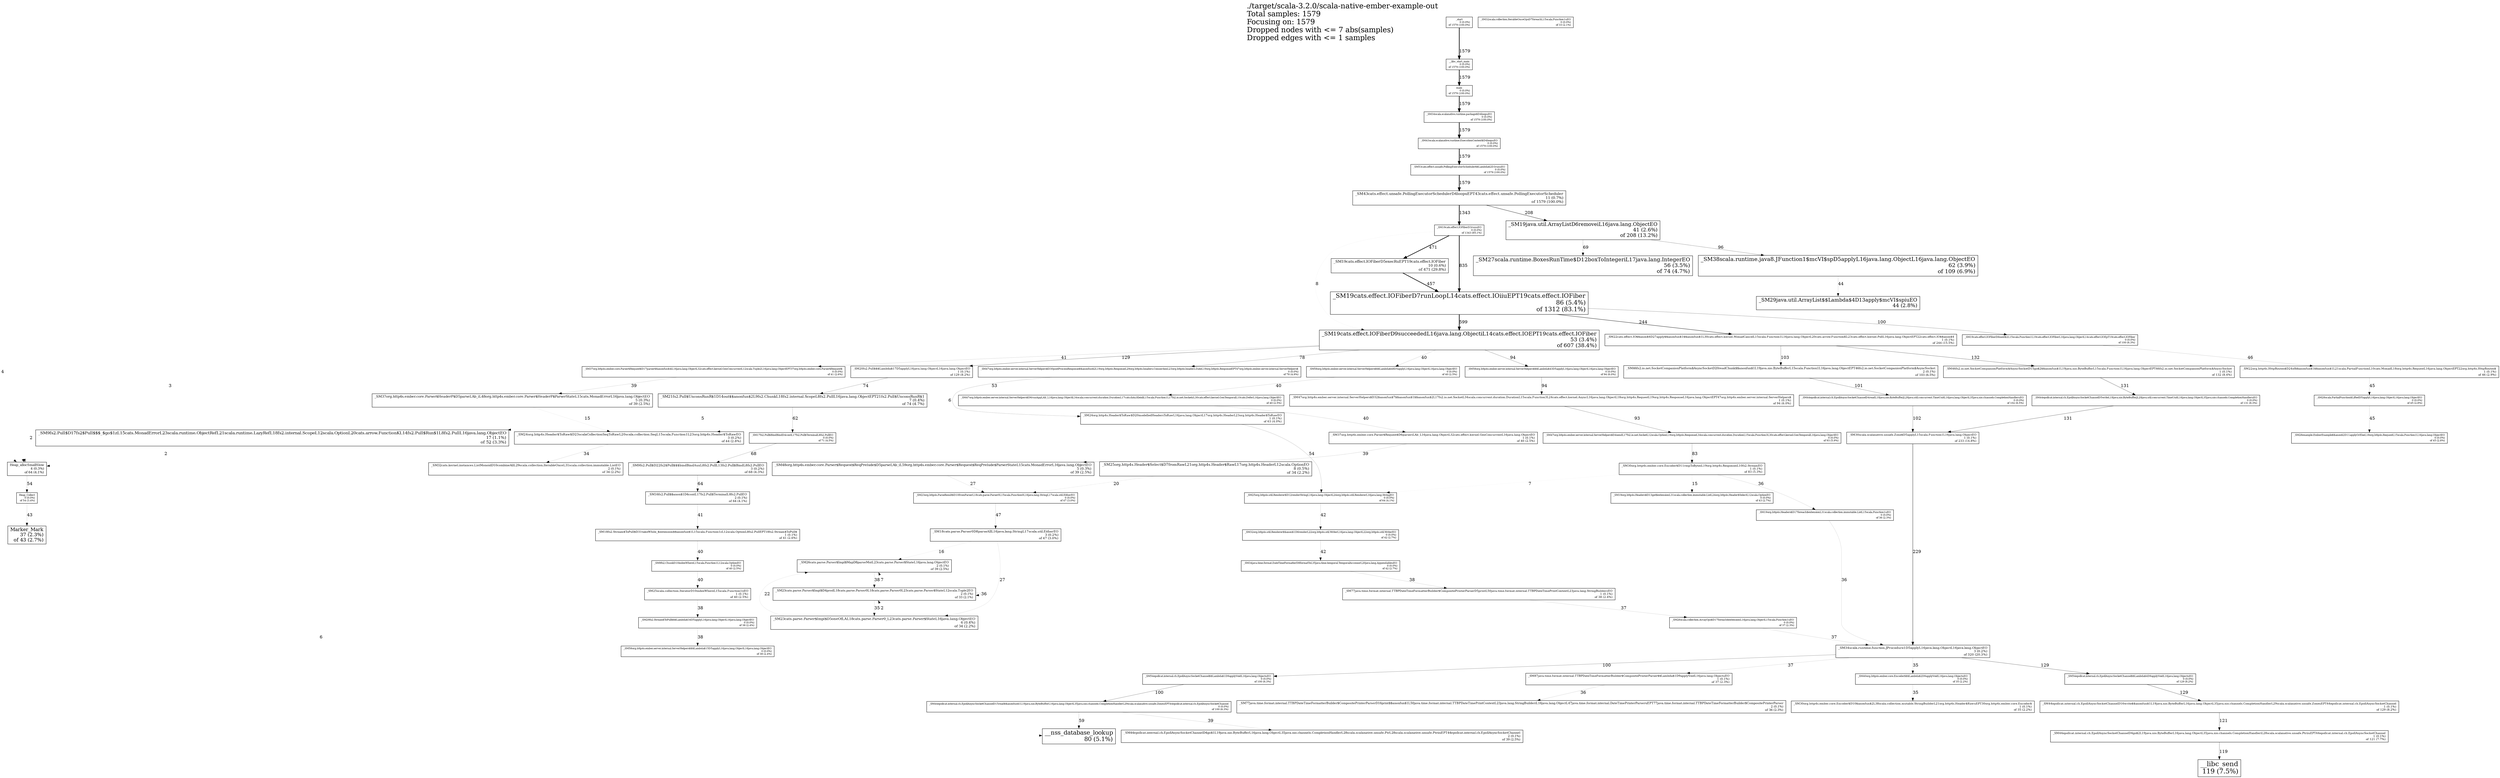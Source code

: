 digraph "./target/scala-3.2.0/scala-native-ember-example-out; 1579 samples" {
node [width=0.375,height=0.25];
Legend [shape=box,fontsize=24,shape=plaintext,label="./target/scala-3.2.0/scala-native-ember-example-out\lTotal samples: 1579\lFocusing on: 1579\lDropped nodes with <= 7 abs(samples)\lDropped edges with <= 1 samples\l"];
N1 [label="_SM34scala.scalanative.runtime.package$D4loopuEO\n0 (0.0%)\rof 1579 (100.0%)\r",shape=box,fontsize=8.0];
N2 [label="_SM43cats.effect.unsafe.PollingExecutorSchedulerD4loopuEPT43cats.effect.unsafe.PollingExecutorScheduler\n11 (0.7%)\rof 1579 (100.0%)\r",shape=box,fontsize=12.2];
N3 [label="_SM43scala.scalanative.runtime.ExecutionContext$D4loopuEO\n0 (0.0%)\rof 1579 (100.0%)\r",shape=box,fontsize=8.0];
N4 [label="_SM53cats.effect.unsafe.PollingExecutorScheduler$$Lambda$2D3runuEO\n0 (0.0%)\rof 1579 (100.0%)\r",shape=box,fontsize=8.0];
N5 [label="__libc_start_main\n0 (0.0%)\rof 1579 (100.0%)\r",shape=box,fontsize=8.0];
N6 [label="_start\n0 (0.0%)\rof 1579 (100.0%)\r",shape=box,fontsize=8.0];
N7 [label="main\n0 (0.0%)\rof 1579 (100.0%)\r",shape=box,fontsize=8.0];
N8 [label="_SM19cats.effect.IOFiberD3runuEO\n0 (0.0%)\rof 1343 (85.1%)\r",shape=box,fontsize=8.0];
N9 [label="_SM19cats.effect.IOFiberD7runLoopL14cats.effect.IOiiuEPT19cats.effect.IOFiber\n86 (5.4%)\rof 1312 (83.1%)\r",shape=box,fontsize=19.7];
N10 [label="_SM19cats.effect.IOFiberD9succeededL16java.lang.ObjectiL14cats.effect.IOEPT19cats.effect.IOFiber\n53 (3.4%)\rof 607 (38.4%)\r",shape=box,fontsize=17.2];
N11 [label="_SM19cats.effect.IOFiberD5execRuEPT19cats.effect.IOFiber\n10 (0.6%)\rof 471 (29.8%)\r",shape=box,fontsize=12.0];
N12 [label="_SM34scala.runtime.function.JProcedure1D5applyL16java.lang.ObjectL16java.lang.ObjectEO\n3 (0.2%)\rof 320 (20.3%)\r",shape=box,fontsize=10.2];
N13 [label="_SM22cats.effect.IO$$anon$4D27apply$$anonfun$1$$anonfun$1L30cats.effect.kernel.MonadCancelL15scala.Function1L16java.lang.ObjectL20cats.arrow.FunctionKL23cats.effect.kernel.PollL16java.lang.ObjectEPT22cats.effect.IO$$anon$4\n1 (0.1%)\rof 244 (15.5%)\r",shape=box,fontsize=9.3];
N14 [label="_SM30scala.scalanative.unsafe.Zone$D5applyL15scala.Function1L16java.lang.ObjectEO\n1 (0.1%)\rof 233 (14.8%)\r",shape=box,fontsize=9.3];
N15 [label="_SM19java.util.ArrayListD6removeiL16java.lang.ObjectEO\n41 (2.6%)\rof 208 (13.2%)\r",shape=box,fontsize=16.1];
N16 [label="_SM46fs2.io.net.SocketCompanionPlatform$AsyncSocketD15go$2$$anonfun$1L19java.nio.ByteBufferL15scala.Function1L16java.lang.ObjectEPT46fs2.io.net.SocketCompanionPlatform$AsyncSocket\n1 (0.1%)\rof 132 (8.4%)\r",shape=box,fontsize=9.3];
N17 [label="_SM44epollcat.internal.ch.EpollAsyncSocketChannelD5writeL19java.nio.ByteBufferjL29java.util.concurrent.TimeUnitL16java.lang.ObjectL35java.nio.channels.CompletionHandleruEO\n0 (0.0%)\rof 131 (8.3%)\r",shape=box,fontsize=8.0];
N18 [label="_SM20fs2.Pull$$$Lambda$17D5applyL16java.lang.ObjectL16java.lang.ObjectEO\n1 (0.1%)\rof 129 (8.2%)\r",shape=box,fontsize=9.3];
N19 [label="_SM44epollcat.internal.ch.EpollAsyncSocketChannelD16write$$anonfun$1L19java.nio.ByteBufferL16java.lang.ObjectL35java.nio.channels.CompletionHandlerL29scala.scalanative.unsafe.ZoneuEPT44epollcat.internal.ch.EpollAsyncSocketChannel\n1 (0.1%)\rof 129 (8.2%)\r",shape=box,fontsize=9.3];
N20 [label="_SM54epollcat.internal.ch.EpollAsyncSocketChannel$$Lambda$4D9applyVoidL16java.lang.ObjectuEO\n0 (0.0%)\rof 129 (8.2%)\r",shape=box,fontsize=8.0];
N21 [label="_SM44epollcat.internal.ch.EpollAsyncSocketChannelD4go$2L19java.nio.ByteBufferL16java.lang.ObjectL35java.nio.channels.CompletionHandleriL28scala.scalanative.unsafe.PtriiuEPT44epollcat.internal.ch.EpollAsyncSocketChannel\n1 (0.1%)\rof 121 (7.7%)\r",shape=box,fontsize=9.3];
N22 [label="__libc_send\n119 (7.5%)\r",shape=box,fontsize=21.7];
N23 [label="_SM38scala.runtime.java8.JFunction1$mcVI$spD5applyL16java.lang.ObjectL16java.lang.ObjectEO\n62 (3.9%)\rof 109 (6.9%)\r",shape=box,fontsize=17.9];
N24 [label="_SM46fs2.io.net.SocketCompanionPlatform$AsyncSocketD20readChunk$$anonfun$1L19java.nio.ByteBufferL15scala.Function1L16java.lang.ObjectEPT46fs2.io.net.SocketCompanionPlatform$AsyncSocket\n2 (0.1%)\rof 103 (6.5%)\r",shape=box,fontsize=9.8];
N25 [label="_SM44epollcat.internal.ch.EpollAsyncSocketChannelD4readL19java.nio.ByteBufferjL29java.util.concurrent.TimeUnitL16java.lang.ObjectL35java.nio.channels.CompletionHandleruEO\n0 (0.0%)\rof 102 (6.5%)\r",shape=box,fontsize=8.0];
N26 [label="_SM19cats.effect.IOFiberD6next$2L15scala.Function1L19cats.effect.IOFiberL16java.lang.ObjectL14cats.effect.IOEpT19cats.effect.IOFiber\n0 (0.0%)\rof 100 (6.3%)\r",shape=box,fontsize=8.0];
N27 [label="_SM44epollcat.internal.ch.EpollAsyncSocketChannelD15read$$anonfun$1L19java.nio.ByteBufferL16java.lang.ObjectL35java.nio.channels.CompletionHandlerL29scala.scalanative.unsafe.ZoneuEPT44epollcat.internal.ch.EpollAsyncSocketChannel\n0 (0.0%)\rof 100 (6.3%)\r",shape=box,fontsize=8.0];
N28 [label="_SM54epollcat.internal.ch.EpollAsyncSocketChannel$$Lambda$1D9applyVoidL16java.lang.ObjectuEO\n0 (0.0%)\rof 100 (6.3%)\r",shape=box,fontsize=8.0];
N29 [label="_SM47org.http4s.ember.server.internal.ServerHelpers$D32$anonfun$7$$anonfun$1$$anonfun$2L17fs2.io.net.SocketL34scala.concurrent.duration.DurationL15scala.Function3L24cats.effect.kernel.AsyncL16java.lang.ObjectL18org.http4s.RequestL19org.http4s.ResponseL16java.lang.ObjectEPT47org.http4s.ember.server.internal.ServerHelpers$\n1 (0.1%)\rof 94 (6.0%)\r",shape=box,fontsize=9.3];
N30 [label="_SM58org.http4s.ember.server.internal.ServerHelpers$$$Lambda$43D5applyL16java.lang.ObjectL16java.lang.ObjectEO\n0 (0.0%)\rof 94 (6.0%)\r",shape=box,fontsize=8.0];
N31 [label="_SM47org.http4s.ember.server.internal.ServerHelpers$D4sendL17fs2.io.net.SocketL12scala.OptionL19org.http4s.ResponseL34scala.concurrent.duration.DurationL15scala.Function3L30cats.effect.kernel.GenTemporalL16java.lang.ObjectEO\n0 (0.0%)\rof 93 (5.9%)\r",shape=box,fontsize=8.0];
N32 [label="_SM30org.http4s.ember.core.Encoder$D11respToBytesL19org.http4s.ResponseiL10fs2.StreamEO\n1 (0.1%)\rof 83 (5.3%)\r",shape=box,fontsize=9.3];
N33 [label="__nss_database_lookup\n80 (5.1%)\r",shape=box,fontsize=19.3];
N34 [label="_SM47org.http4s.ember.server.internal.ServerHelpers$D30postProcessResponse$$anonfun$2L19org.http4s.ResponseL29org.http4s.headers.ConnectionL23org.http4s.headers.DateL19org.http4s.ResponseEPT47org.http4s.ember.server.internal.ServerHelpers$\n0 (0.0%)\rof 78 (4.9%)\r",shape=box,fontsize=8.0];
N35 [label="_SM21fs2.Pull$UnconsRunR$1D14out$$anonfun$2L9fs2.ChunkL18fs2.internal.ScopeL8fs2.PullL16java.lang.ObjectEPT21fs2.Pull$UnconsRunR$1\n7 (0.4%)\rof 74 (4.7%)\r",shape=box,fontsize=11.3];
N36 [label="_SM27scala.runtime.BoxesRunTime$D12boxToIntegeriL17java.lang.IntegerEO\n56 (3.5%)\rof 74 (4.7%)\r",shape=box,fontsize=17.4];
N37 [label="_SM17fs2.Pull$BindBindD4contL17fs2.Pull$TerminalL8fs2.PullEO\n0 (0.0%)\rof 71 (4.5%)\r",shape=box,fontsize=8.0];
N38 [label="_SM9fs2.Pull$D22fs2$Pull$$$bindBindAuxL8fs2.PullL13fs2.Pull$BindL8fs2.PullEO\n3 (0.2%)\rof 68 (4.3%)\r",shape=box,fontsize=10.2];
N39 [label="Heap_allocSmallSlow\n4 (0.3%)\rof 64 (4.1%)\r",shape=box,fontsize=10.5];
N40 [label="_SM16fs2.Pull$$anon$1D4contL17fs2.Pull$TerminalL8fs2.PullEO\n2 (0.1%)\rof 64 (4.1%)\r",shape=box,fontsize=9.8];
N41 [label="_SM25org.http4s.util.Renderer$D12renderStringL16java.lang.ObjectL24org.http4s.util.RendererL16java.lang.StringEO\n0 (0.0%)\rof 64 (4.1%)\r",shape=box,fontsize=8.0];
N42 [label="_SM24org.http4s.Header$ToRaw$D20modelledHeadersToRawL16java.lang.ObjectL17org.http4s.HeaderL23org.http4s.Header$ToRawEO\n1 (0.1%)\rof 63 (4.0%)\r",shape=box,fontsize=9.3];
N43 [label="Heap_Collect\n0 (0.0%)\rof 54 (3.4%)\r",shape=box,fontsize=8.0];
N44 [label="_SM9fs2.Pull$D17fs2$Pull$$$_$go$1zL15cats.MonadErrorL23scala.runtime.ObjectRefL21scala.runtime.LazyRefL18fs2.internal.ScopeL12scala.OptionL20cats.arrow.FunctionKL14fs2.Pull$Run$1L8fs2.PullL16java.lang.ObjectEO\n17 (1.1%)\rof 52 (3.3%)\r",shape=box,fontsize=13.2];
N45 [label="_SM18cats.parse.Parser0D8parseAllL16java.lang.StringL17scala.util.EitherEO\n3 (0.2%)\rof 47 (3.0%)\r",shape=box,fontsize=10.2];
N46 [label="_SM23org.http4s.ParseResult$D10fromParserL18cats.parse.Parser0L15scala.Function0L16java.lang.StringL17scala.util.EitherEO\n0 (0.0%)\rof 47 (3.0%)\r",shape=box,fontsize=8.0];
N47 [label="_SM22org.http4s.HttpRoutes$D24of$$anonfun$1$$anonfun$1L21scala.PartialFunctionL10cats.MonadL18org.http4s.RequestL16java.lang.ObjectEPT22org.http4s.HttpRoutes$\n1 (0.1%)\rof 46 (2.9%)\r",shape=box,fontsize=9.3];
N48 [label="_SM28example.EmberExample$$anon$2D11applyOrElseL18org.http4s.RequestL15scala.Function1L16java.lang.ObjectEO\n0 (0.0%)\rof 45 (2.8%)\r",shape=box,fontsize=8.0];
N49 [label="_SM28scala.PartialFunction$LiftedD5applyL16java.lang.ObjectL16java.lang.ObjectEO\n0 (0.0%)\rof 45 (2.8%)\r",shape=box,fontsize=8.0];
N50 [label="_SM24org.http4s.Header$ToRaw$D23scalaCollectionSeqToRawL20scala.collection.SeqL15scala.Function1L23org.http4s.Header$ToRawEO\n3 (0.2%)\rof 44 (2.8%)\r",shape=box,fontsize=10.2];
N51 [label="_SM29java.util.ArrayList$$Lambda$4D13apply$mcVI$spiuEO\n44 (2.8%)\r",shape=box,fontsize=16.3];
N52 [label="Marker_Mark\n37 (2.3%)\rof 43 (2.7%)\r",shape=box,fontsize=15.7];
N53 [label="_SM19org.http4s.Headers$D13get$extensionL31scala.collection.immutable.ListL24org.http4s.Header$SelectL12scala.OptionEO\n0 (0.0%)\rof 43 (2.7%)\r",shape=box,fontsize=8.0];
N54 [label="_SM32org.http4s.util.Renderer$$anon$1D6renderL22org.http4s.util.WriterL16java.lang.ObjectL22org.http4s.util.WriterEO\n0 (0.0%)\rof 42 (2.7%)\r",shape=box,fontsize=8.0];
N55 [label="_SM34java.time.format.DateTimeFormatterD8formatToL35java.time.temporal.TemporalAccessorL20java.lang.AppendableuEO\n0 (0.0%)\rof 42 (2.7%)\r",shape=box,fontsize=8.0];
N56 [label="_SM18fs2.Stream$ToPull$D31takeWhile_$extension$$anonfun$1L15scala.Function1zL12scala.OptionL8fs2.PullEPT18fs2.Stream$ToPull$\n1 (0.1%)\rof 41 (2.6%)\r",shape=box,fontsize=9.3];
N57 [label="_SM37org.http4s.ember.core.Parser$Request$D17parser$$anonfun$4iL16java.lang.ObjectL32cats.effect.kernel.GenConcurrentL12scala.Tuple2L16java.lang.ObjectEPT37org.http4s.ember.core.Parser$Request$\n0 (0.0%)\rof 41 (2.6%)\r",shape=box,fontsize=8.0];
N58 [label="_SM25scala.collection.IteratorD10indexWhereL15scala.Function1iiEO\n1 (0.1%)\rof 40 (2.5%)\r",shape=box,fontsize=9.3];
N59 [label="_SM37org.http4s.ember.core.Parser$Request$D6parseriLAb_L16java.lang.ObjectL32cats.effect.kernel.GenConcurrentL16java.lang.ObjectEO\n1 (0.1%)\rof 40 (2.5%)\r",shape=box,fontsize=9.3];
N60 [label="_SM47org.http4s.ember.server.internal.ServerHelpers$D6runAppLAb_L16java.lang.ObjectiL34scala.concurrent.duration.DurationL17cats.data.KleisliL15scala.Function1L17fs2.io.net.SocketzL30cats.effect.kernel.GenTemporalL10cats.DeferL16java.lang.ObjectEO\n0 (0.0%)\rof 40 (2.5%)\r",shape=box,fontsize=8.0];
N61 [label="_SM58org.http4s.ember.server.internal.ServerHelpers$$$Lambda$48D5applyL16java.lang.ObjectL16java.lang.ObjectEO\n0 (0.0%)\rof 40 (2.5%)\r",shape=box,fontsize=8.0];
N62 [label="_SM9fs2.ChunkD10indexWhereL15scala.Function1L12scala.OptionEO\n0 (0.0%)\rof 40 (2.5%)\r",shape=box,fontsize=8.0];
N63 [label="_SM26cats.parse.Parser$Impl$MapD8parseMutL23cats.parse.Parser$StateL16java.lang.ObjectEO\n2 (0.1%)\rof 39 (2.5%)\r",shape=box,fontsize=9.8];
N64 [label="_SM37org.http4s.ember.core.Parser$HeaderP$D5parseLAb_iL48org.http4s.ember.core.Parser$HeaderP$ParserStateL15cats.MonadErrorL16java.lang.ObjectEO\n5 (0.3%)\rof 39 (2.5%)\r",shape=box,fontsize=10.8];
N65 [label="_SM44epollcat.internal.ch.EpollAsyncSocketChannelD4go$1L19java.nio.ByteBufferL16java.lang.ObjectL35java.nio.channels.CompletionHandlerL28scala.scalanative.unsafe.PtrL28scala.scalanative.unsafe.PtriiuEPT44epollcat.internal.ch.EpollAsyncSocketChannel\n2 (0.1%)\rof 39 (2.5%)\r",shape=box,fontsize=9.8];
N66 [label="_SM48org.http4s.ember.core.Parser$Request$ReqPrelude$D5parseLAb_iL59org.http4s.ember.core.Parser$Request$ReqPrelude$ParserStateL15cats.MonadErrorL16java.lang.ObjectEO\n5 (0.3%)\rof 39 (2.5%)\r",shape=box,fontsize=10.8];
N67 [label="_SM29fs2.Stream$ToPull$$$Lambda$34D5applyL16java.lang.ObjectL16java.lang.ObjectEO\n0 (0.0%)\rof 38 (2.4%)\r",shape=box,fontsize=8.0];
N68 [label="_SM58org.http4s.ember.server.internal.ServerHelpers$$$Lambda$15D5applyL16java.lang.ObjectL16java.lang.ObjectEO\n0 (0.0%)\rof 38 (2.4%)\r",shape=box,fontsize=8.0];
N69 [label="_SM77java.time.format.internal.TTBPDateTimeFormatterBuilder$CompositePrinterParserD5printL50java.time.format.internal.TTBPDateTimePrintContextL23java.lang.StringBuilderzEO\n1 (0.1%)\rof 38 (2.4%)\r",shape=box,fontsize=9.3];
N70 [label="_SM26scala.collection.ArrayOps$D17foreach$extensionL16java.lang.ObjectL15scala.Function1uEO\n0 (0.0%)\rof 37 (2.3%)\r",shape=box,fontsize=8.0];
N71 [label="_SM87java.time.format.internal.TTBPDateTimeFormatterBuilder$CompositePrinterParser$$Lambda$1D9applyVoidL16java.lang.ObjectuEO\n1 (0.1%)\rof 37 (2.3%)\r",shape=box,fontsize=9.3];
N72 [label="_SM19org.http4s.Headers$D17foreach$extensionL31scala.collection.immutable.ListL15scala.Function1uEO\n0 (0.0%)\rof 36 (2.3%)\r",shape=box,fontsize=8.0];
N73 [label="_SM77java.time.format.internal.TTBPDateTimeFormatterBuilder$CompositePrinterParserD16print$$anonfun$1L50java.time.format.internal.TTBPDateTimePrintContextL23java.lang.StringBuilderiL16java.lang.ObjectL47java.time.format.internal.DateTimePrinterParseruEPT77java.time.format.internal.TTBPDateTimeFormatterBuilder$CompositePrinterParser\n2 (0.1%)\rof 36 (2.3%)\r",shape=box,fontsize=9.8];
N74 [label="_SM30org.http4s.ember.core.Encoder$D10$anonfun$2L38scala.collection.mutable.StringBuilderL21org.http4s.Header$RawuEPT30org.http4s.ember.core.Encoder$\n1 (0.1%)\rof 35 (2.2%)\r",shape=box,fontsize=9.3];
N75 [label="_SM40org.http4s.ember.core.Encoder$$$Lambda$2D9applyVoidL16java.lang.ObjectuEO\n0 (0.0%)\rof 35 (2.2%)\r",shape=box,fontsize=8.0];
N76 [label="_SM23cats.parse.Parser$Impl$D5oneOfLAL18cats.parse.Parser0_L23cats.parse.Parser$StateL16java.lang.ObjectEO\n6 (0.4%)\rof 34 (2.2%)\r",shape=box,fontsize=11.1];
N77 [label="_SM25org.http4s.Header$Select$D7fromRawL21org.http4s.Header$RawL17org.http4s.HeaderL12scala.OptionEO\n8 (0.5%)\rof 34 (2.2%)\r",shape=box,fontsize=11.6];
N78 [label="_SM32cats.kernel.instances.ListMonoidD10combineAllL29scala.collection.IterableOnceL31scala.collection.immutable.ListEO\n2 (0.1%)\rof 34 (2.2%)\r",shape=box,fontsize=9.8];
N79 [label="_SM23cats.parse.Parser$Impl$D4prodL18cats.parse.Parser0L18cats.parse.Parser0L23cats.parse.Parser$StateL12scala.Tuple2EO\n2 (0.1%)\rof 33 (2.1%)\r",shape=box,fontsize=9.8];
N80 [label="_SM32scala.collection.IterableOnceOpsD7foreachL15scala.Function1uEO\n0 (0.0%)\rof 33 (2.1%)\r",shape=box,fontsize=8.0];
N5 -> N7 [label=1579, weight=173, style="setlinewidth(2.000000)"];
N4 -> N2 [label=1579, weight=173, style="setlinewidth(2.000000)"];
N6 -> N5 [label=1579, weight=173, style="setlinewidth(2.000000)"];
N1 -> N3 [label=1579, weight=173, style="setlinewidth(2.000000)"];
N3 -> N4 [label=1579, weight=173, style="setlinewidth(2.000000)"];
N7 -> N1 [label=1579, weight=173, style="setlinewidth(2.000000)"];
N2 -> N8 [label=1343, weight=154, style="setlinewidth(2.000000)"];
N8 -> N9 [label=835, weight=110, style="setlinewidth(2.000000)"];
N9 -> N10 [label=599, weight=87, style="setlinewidth(2.000000)"];
N8 -> N11 [label=471, weight=74, style="setlinewidth(1.789740)"];
N11 -> N9 [label=457, weight=72, style="setlinewidth(1.736542)"];
N9 -> N13 [label=244, weight=46, style="setlinewidth(0.927169)"];
N14 -> N12 [label=229, weight=44, style="setlinewidth(0.870171)"];
N2 -> N15 [label=208, weight=41, style="setlinewidth(0.790374)"];
N13 -> N16 [label=132, weight=30, style="setlinewidth(0.501583)"];
N17 -> N14 [label=131, weight=30, style="setlinewidth(0.497783)"];
N16 -> N17 [label=131, weight=30, style="setlinewidth(0.497783)"];
N12 -> N20 [label=129, weight=30, style="setlinewidth(0.490184)"];
N20 -> N19 [label=129, weight=30, style="setlinewidth(0.490184)"];
N10 -> N18 [label=129, weight=30, style="setlinewidth(0.490184)"];
N19 -> N21 [label=121, weight=28, style="setlinewidth(0.459785)"];
N21 -> N22 [label=119, weight=28, style="setlinewidth(0.452185)"];
N13 -> N24 [label=103, weight=25, style="setlinewidth(0.391387)"];
N25 -> N14 [label=102, weight=25, style="setlinewidth(0.387587)"];
N24 -> N25 [label=101, weight=25, style="setlinewidth(0.383787)"];
N28 -> N27 [label=100, weight=25, style="setlinewidth(0.379987)"];
N9 -> N26 [label=100, weight=25, style="setlinewidth(0.379987)"];
N12 -> N28 [label=100, weight=25, style="setlinewidth(0.379987)"];
N15 -> N23 [label=96, weight=24, style="setlinewidth(0.364788)"];
N10 -> N30 [label=94, weight=24, style="setlinewidth(0.357188)"];
N30 -> N29 [label=94, weight=24, style="setlinewidth(0.357188)"];
N29 -> N31 [label=93, weight=23, style="setlinewidth(0.353388)"];
N31 -> N32 [label=83, weight=22, style="setlinewidth(0.315389)"];
N10 -> N34 [label=78, weight=21, style="setlinewidth(0.296390)"];
N18 -> N35 [label=74, weight=20, style="setlinewidth(0.281191)"];
N15 -> N36 [label=69, weight=19, style="setlinewidth(0.262191)"];
N37 -> N38 [label=68, weight=19, style="setlinewidth(0.258391)"];
N38 -> N40 [label=64, weight=18, style="setlinewidth(0.243192)"];
N35 -> N37 [label=62, weight=17, style="setlinewidth(0.235592)"];
N27 -> N33 [label=59, weight=17, style="setlinewidth(0.224193)"];
N42 -> N41 [label=54, weight=16, style="setlinewidth(0.205193)"];
N39 -> N43 [label=54, weight=16, style="setlinewidth(0.205193)"];
N34 -> N42 [label=53, weight=16, style="setlinewidth(0.201393)"];
N46 -> N45 [label=47, weight=14, style="setlinewidth(0.178594)"];
N26 -> N47 [label=46, weight=14, style="setlinewidth(0.174794)"];
N47 -> N49 [label=45, weight=14, style="setlinewidth(0.170994)"];
N49 -> N48 [label=45, weight=14, style="setlinewidth(0.170994)"];
N23 -> N51 [label=44, weight=14, style="setlinewidth(0.167194)"];
N43 -> N52 [label=43, weight=13, style="setlinewidth(0.163395)"];
N54 -> N55 [label=42, weight=13, style="setlinewidth(0.159595)"];
N41 -> N54 [label=42, weight=13, style="setlinewidth(0.159595)"];
N10 -> N57 [label=41, weight=13, style="setlinewidth(0.155795)"];
N40 -> N56 [label=41, weight=13, style="setlinewidth(0.155795)"];
N62 -> N58 [label=40, weight=13, style="setlinewidth(0.151995)"];
N56 -> N62 [label=40, weight=13, style="setlinewidth(0.151995)"];
N60 -> N59 [label=40, weight=13, style="setlinewidth(0.151995)"];
N61 -> N60 [label=40, weight=13, style="setlinewidth(0.151995)"];
N10 -> N61 [label=40, weight=13, style="setlinewidth(0.151995)"];
N27 -> N65 [label=39, weight=12, style="setlinewidth(0.148195)"];
N57 -> N64 [label=39, weight=12, style="setlinewidth(0.148195)"];
N59 -> N66 [label=39, weight=12, style="setlinewidth(0.148195)"];
N63 -> N79 [label=38, weight=12, style="setlinewidth(0.144395)"];
N67 -> N68 [label=38, weight=12, style="setlinewidth(0.144395)"];
N55 -> N69 [label=38, weight=12, style="setlinewidth(0.144395)"];
N58 -> N67 [label=38, weight=12, style="setlinewidth(0.144395)"];
N70 -> N12 [label=37, weight=12, style="setlinewidth(0.140595)"];
N12 -> N71 [label=37, weight=12, style="setlinewidth(0.140595)"];
N69 -> N70 [label=37, weight=12, style="setlinewidth(0.140595)"];
N32 -> N72 [label=36, weight=12, style="setlinewidth(0.136795)"];
N72 -> N12 [label=36, weight=12, style="setlinewidth(0.136795)"];
N79 -> N79 [label=36, weight=12, style="setlinewidth(0.136795)"];
N71 -> N73 [label=36, weight=12, style="setlinewidth(0.136795)"];
N12 -> N75 [label=35, weight=12, style="setlinewidth(0.132996)"];
N79 -> N76 [label=35, weight=12, style="setlinewidth(0.132996)"];
N75 -> N74 [label=35, weight=12, style="setlinewidth(0.132996)"];
N50 -> N78 [label=34, weight=11, style="setlinewidth(0.129196)"];
N66 -> N46 [label=27, weight=10, style="setlinewidth(0.102597)"];
N45 -> N76 [label=27, weight=10, style="setlinewidth(0.102597)"];
N76 -> N63 [label=22, weight=8, style="setlinewidth(0.083597)"];
N77 -> N46 [label=20, weight=8, style="setlinewidth(0.075997)"];
N45 -> N63 [label=16, weight=6, style="setlinewidth(0.060798)"];
N32 -> N53 [label=15, weight=6, style="setlinewidth(0.056998)"];
N64 -> N50 [label=15, weight=6, style="setlinewidth(0.056998)"];
N8 -> N10 [label=8, weight=4, style="setlinewidth(0.030399)"];
N79 -> N63 [label=7, weight=3, style="setlinewidth(0.026599)"];
N32 -> N41 [label=7, weight=3, style="setlinewidth(0.026599)"];
N52 -> N33 [label=6, weight=3, style="setlinewidth(0.022799)"];
N34 -> N50 [label=6, weight=3, style="setlinewidth(0.022799)"];
N35 -> N44 [label=5, weight=3, style="setlinewidth(0.018999)"];
N11 -> N39 [label=4, weight=2, style="setlinewidth(0.015199)"];
N9 -> N39 [label=3, weight=2, style="setlinewidth(0.011400)"];
N64 -> N39 [label=2, weight=1, style="setlinewidth(0.007600)"];
N76 -> N79 [label=2, weight=1, style="setlinewidth(0.007600)"];
N44 -> N39 [label=2, weight=1, style="setlinewidth(0.007600)"];
}
